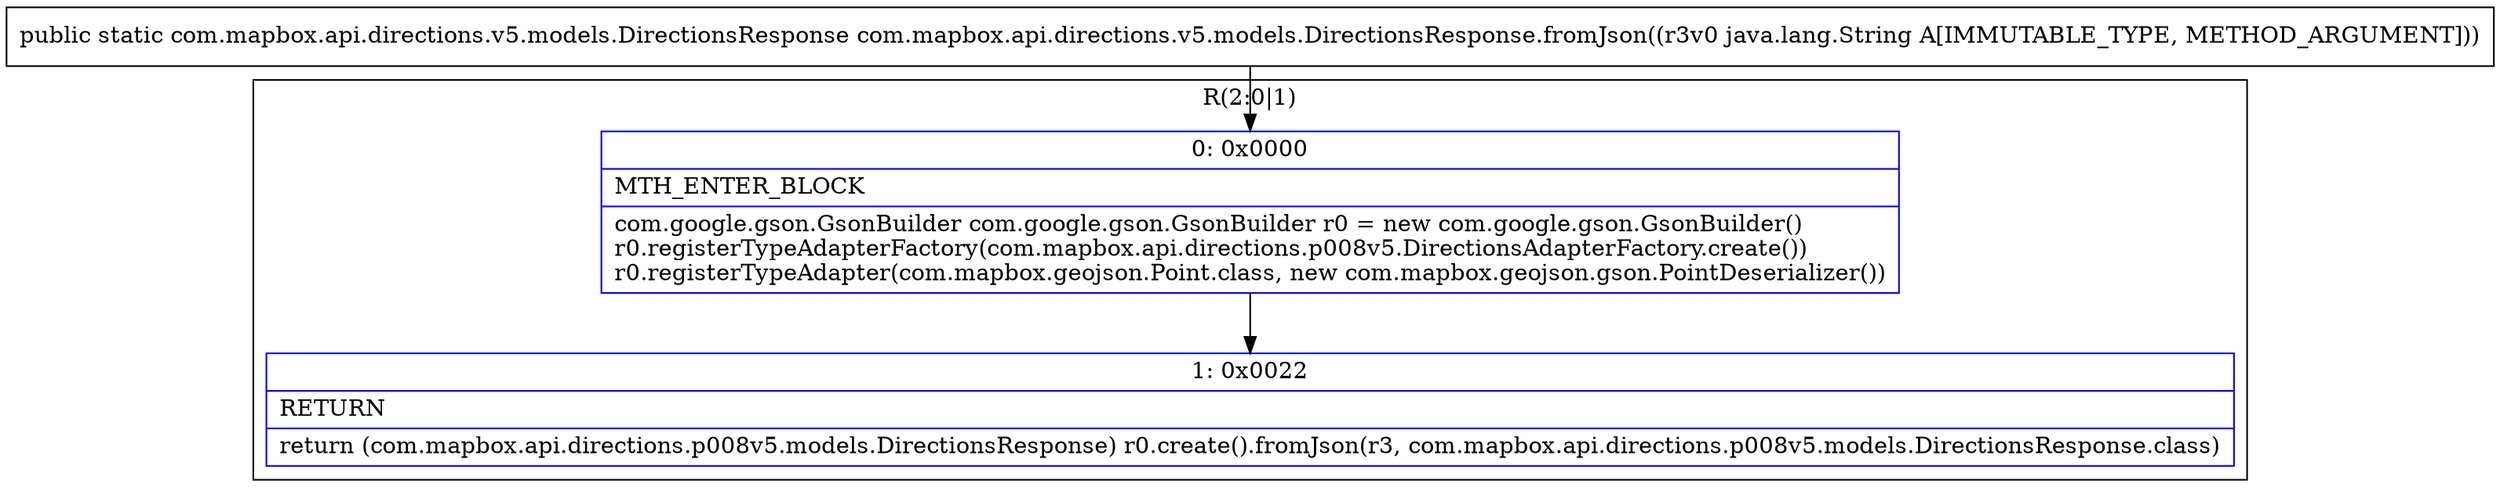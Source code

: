 digraph "CFG forcom.mapbox.api.directions.v5.models.DirectionsResponse.fromJson(Ljava\/lang\/String;)Lcom\/mapbox\/api\/directions\/v5\/models\/DirectionsResponse;" {
subgraph cluster_Region_2000257802 {
label = "R(2:0|1)";
node [shape=record,color=blue];
Node_0 [shape=record,label="{0\:\ 0x0000|MTH_ENTER_BLOCK\l|com.google.gson.GsonBuilder com.google.gson.GsonBuilder r0 = new com.google.gson.GsonBuilder()\lr0.registerTypeAdapterFactory(com.mapbox.api.directions.p008v5.DirectionsAdapterFactory.create())\lr0.registerTypeAdapter(com.mapbox.geojson.Point.class, new com.mapbox.geojson.gson.PointDeserializer())\l}"];
Node_1 [shape=record,label="{1\:\ 0x0022|RETURN\l|return (com.mapbox.api.directions.p008v5.models.DirectionsResponse) r0.create().fromJson(r3, com.mapbox.api.directions.p008v5.models.DirectionsResponse.class)\l}"];
}
MethodNode[shape=record,label="{public static com.mapbox.api.directions.v5.models.DirectionsResponse com.mapbox.api.directions.v5.models.DirectionsResponse.fromJson((r3v0 java.lang.String A[IMMUTABLE_TYPE, METHOD_ARGUMENT])) }"];
MethodNode -> Node_0;
Node_0 -> Node_1;
}

